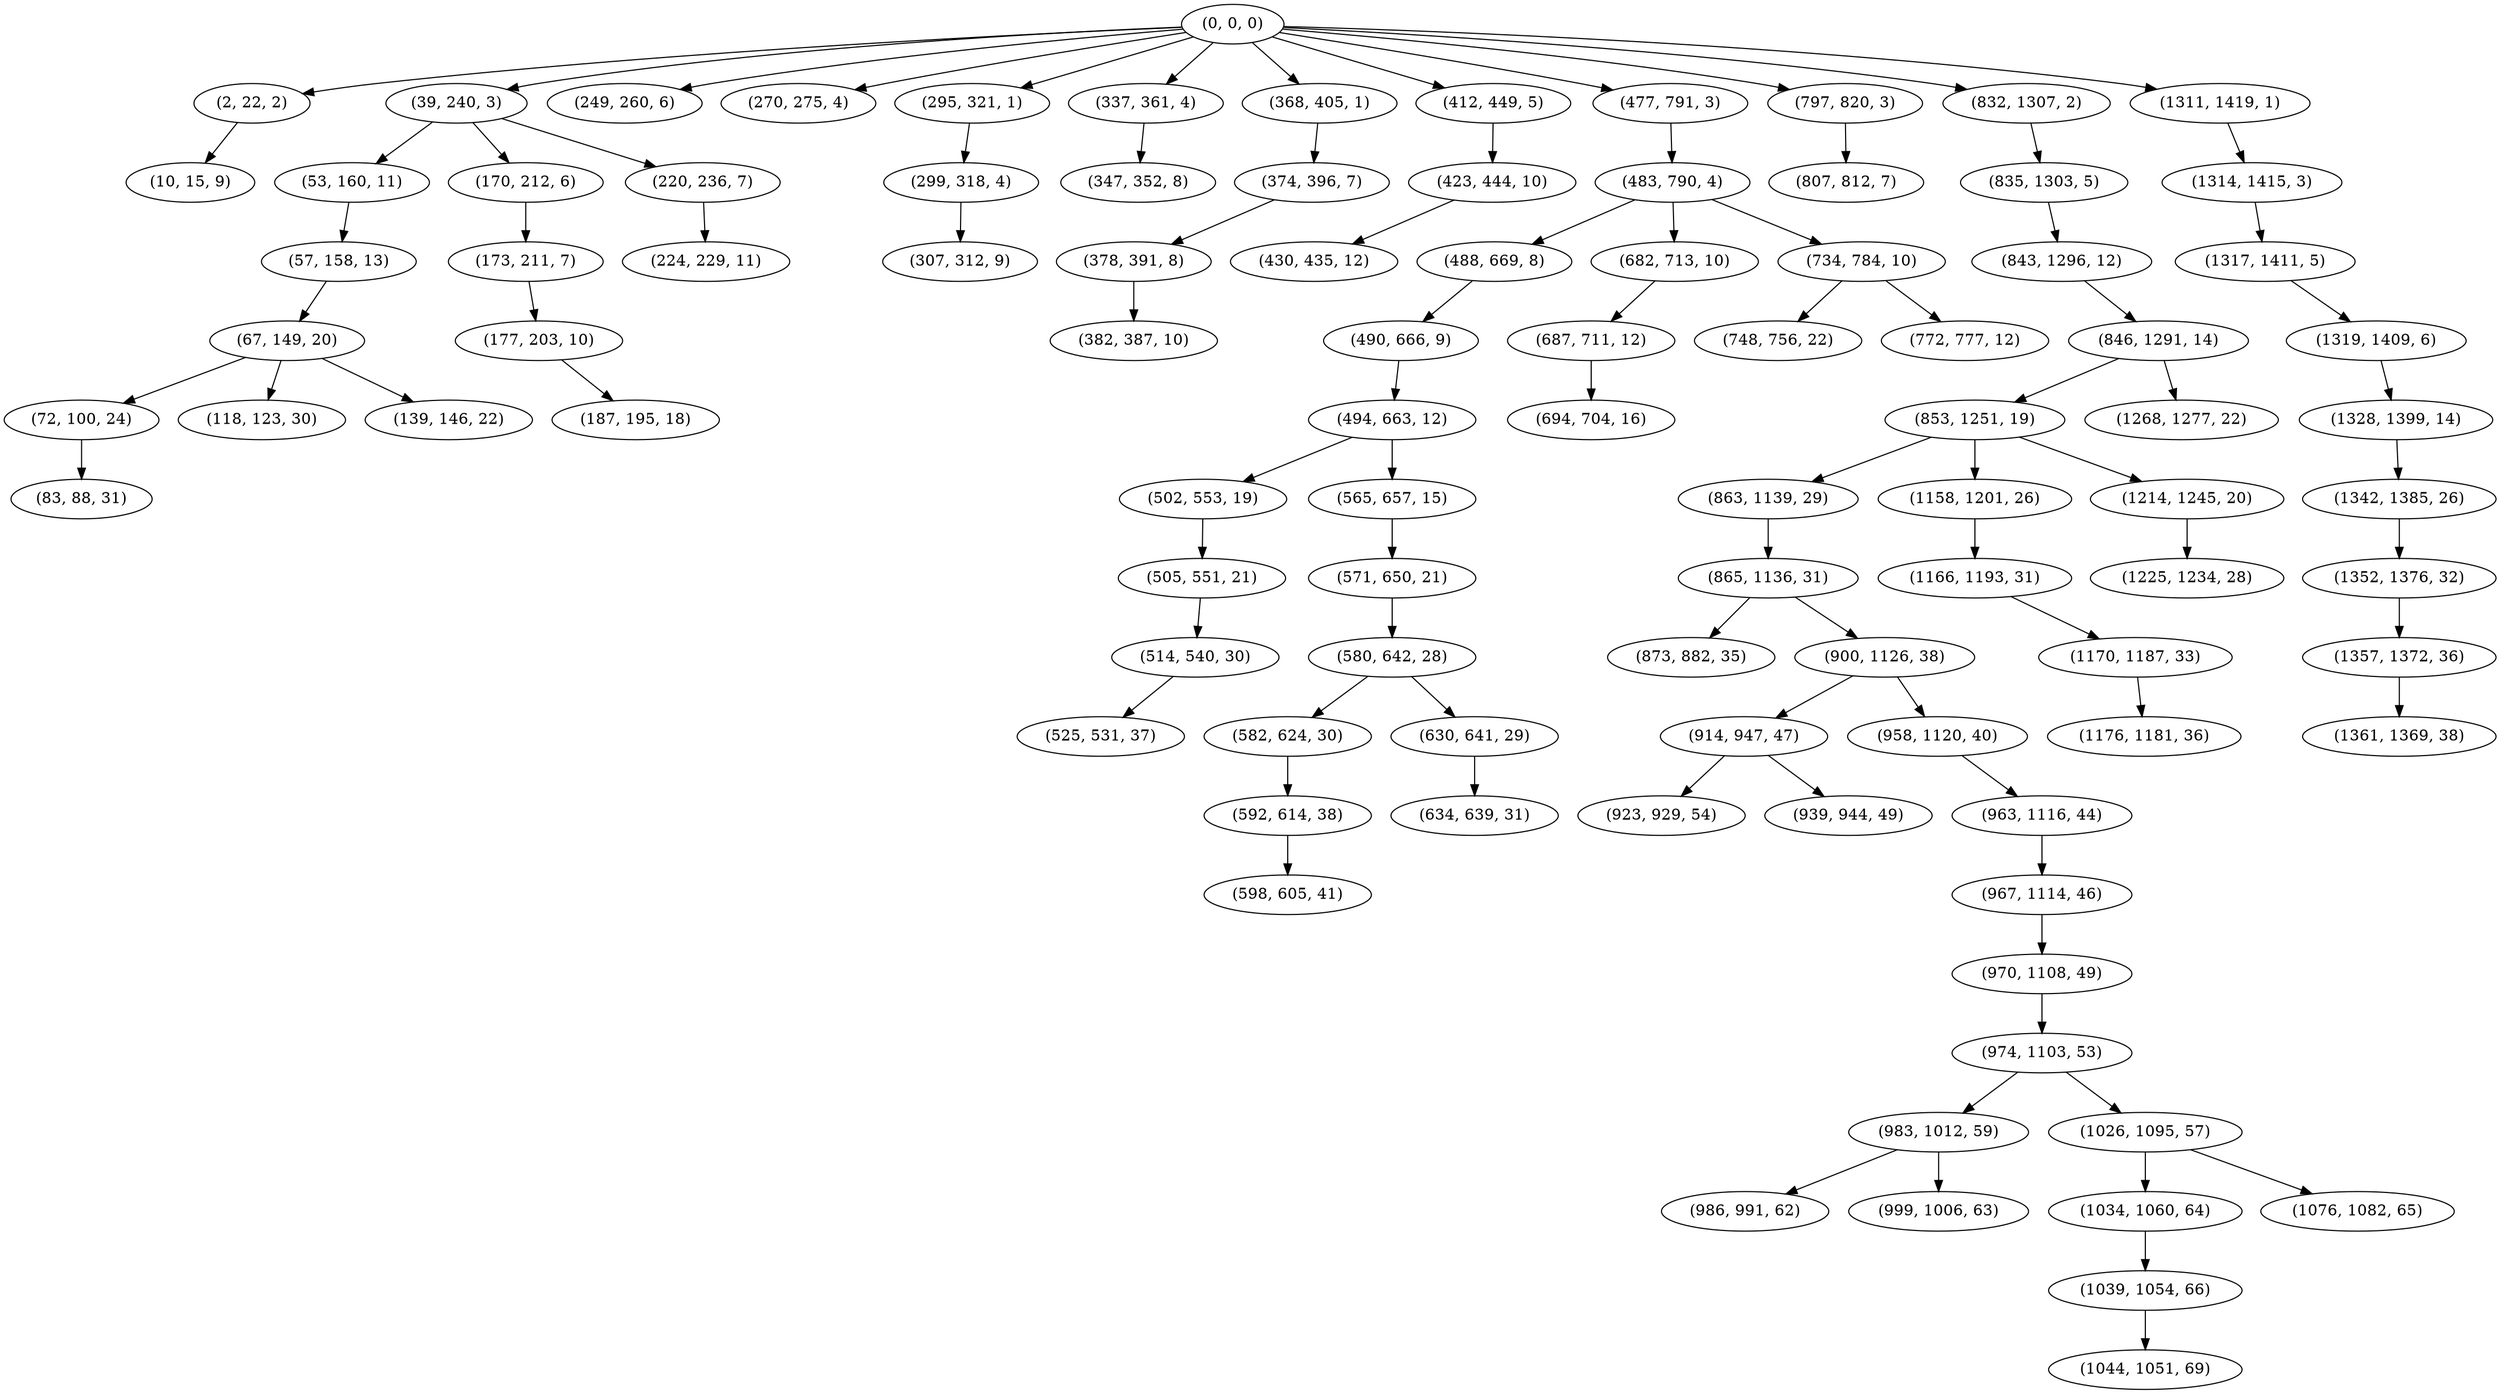 digraph tree {
    "(0, 0, 0)";
    "(2, 22, 2)";
    "(10, 15, 9)";
    "(39, 240, 3)";
    "(53, 160, 11)";
    "(57, 158, 13)";
    "(67, 149, 20)";
    "(72, 100, 24)";
    "(83, 88, 31)";
    "(118, 123, 30)";
    "(139, 146, 22)";
    "(170, 212, 6)";
    "(173, 211, 7)";
    "(177, 203, 10)";
    "(187, 195, 18)";
    "(220, 236, 7)";
    "(224, 229, 11)";
    "(249, 260, 6)";
    "(270, 275, 4)";
    "(295, 321, 1)";
    "(299, 318, 4)";
    "(307, 312, 9)";
    "(337, 361, 4)";
    "(347, 352, 8)";
    "(368, 405, 1)";
    "(374, 396, 7)";
    "(378, 391, 8)";
    "(382, 387, 10)";
    "(412, 449, 5)";
    "(423, 444, 10)";
    "(430, 435, 12)";
    "(477, 791, 3)";
    "(483, 790, 4)";
    "(488, 669, 8)";
    "(490, 666, 9)";
    "(494, 663, 12)";
    "(502, 553, 19)";
    "(505, 551, 21)";
    "(514, 540, 30)";
    "(525, 531, 37)";
    "(565, 657, 15)";
    "(571, 650, 21)";
    "(580, 642, 28)";
    "(582, 624, 30)";
    "(592, 614, 38)";
    "(598, 605, 41)";
    "(630, 641, 29)";
    "(634, 639, 31)";
    "(682, 713, 10)";
    "(687, 711, 12)";
    "(694, 704, 16)";
    "(734, 784, 10)";
    "(748, 756, 22)";
    "(772, 777, 12)";
    "(797, 820, 3)";
    "(807, 812, 7)";
    "(832, 1307, 2)";
    "(835, 1303, 5)";
    "(843, 1296, 12)";
    "(846, 1291, 14)";
    "(853, 1251, 19)";
    "(863, 1139, 29)";
    "(865, 1136, 31)";
    "(873, 882, 35)";
    "(900, 1126, 38)";
    "(914, 947, 47)";
    "(923, 929, 54)";
    "(939, 944, 49)";
    "(958, 1120, 40)";
    "(963, 1116, 44)";
    "(967, 1114, 46)";
    "(970, 1108, 49)";
    "(974, 1103, 53)";
    "(983, 1012, 59)";
    "(986, 991, 62)";
    "(999, 1006, 63)";
    "(1026, 1095, 57)";
    "(1034, 1060, 64)";
    "(1039, 1054, 66)";
    "(1044, 1051, 69)";
    "(1076, 1082, 65)";
    "(1158, 1201, 26)";
    "(1166, 1193, 31)";
    "(1170, 1187, 33)";
    "(1176, 1181, 36)";
    "(1214, 1245, 20)";
    "(1225, 1234, 28)";
    "(1268, 1277, 22)";
    "(1311, 1419, 1)";
    "(1314, 1415, 3)";
    "(1317, 1411, 5)";
    "(1319, 1409, 6)";
    "(1328, 1399, 14)";
    "(1342, 1385, 26)";
    "(1352, 1376, 32)";
    "(1357, 1372, 36)";
    "(1361, 1369, 38)";
    "(0, 0, 0)" -> "(2, 22, 2)";
    "(0, 0, 0)" -> "(39, 240, 3)";
    "(0, 0, 0)" -> "(249, 260, 6)";
    "(0, 0, 0)" -> "(270, 275, 4)";
    "(0, 0, 0)" -> "(295, 321, 1)";
    "(0, 0, 0)" -> "(337, 361, 4)";
    "(0, 0, 0)" -> "(368, 405, 1)";
    "(0, 0, 0)" -> "(412, 449, 5)";
    "(0, 0, 0)" -> "(477, 791, 3)";
    "(0, 0, 0)" -> "(797, 820, 3)";
    "(0, 0, 0)" -> "(832, 1307, 2)";
    "(0, 0, 0)" -> "(1311, 1419, 1)";
    "(2, 22, 2)" -> "(10, 15, 9)";
    "(39, 240, 3)" -> "(53, 160, 11)";
    "(39, 240, 3)" -> "(170, 212, 6)";
    "(39, 240, 3)" -> "(220, 236, 7)";
    "(53, 160, 11)" -> "(57, 158, 13)";
    "(57, 158, 13)" -> "(67, 149, 20)";
    "(67, 149, 20)" -> "(72, 100, 24)";
    "(67, 149, 20)" -> "(118, 123, 30)";
    "(67, 149, 20)" -> "(139, 146, 22)";
    "(72, 100, 24)" -> "(83, 88, 31)";
    "(170, 212, 6)" -> "(173, 211, 7)";
    "(173, 211, 7)" -> "(177, 203, 10)";
    "(177, 203, 10)" -> "(187, 195, 18)";
    "(220, 236, 7)" -> "(224, 229, 11)";
    "(295, 321, 1)" -> "(299, 318, 4)";
    "(299, 318, 4)" -> "(307, 312, 9)";
    "(337, 361, 4)" -> "(347, 352, 8)";
    "(368, 405, 1)" -> "(374, 396, 7)";
    "(374, 396, 7)" -> "(378, 391, 8)";
    "(378, 391, 8)" -> "(382, 387, 10)";
    "(412, 449, 5)" -> "(423, 444, 10)";
    "(423, 444, 10)" -> "(430, 435, 12)";
    "(477, 791, 3)" -> "(483, 790, 4)";
    "(483, 790, 4)" -> "(488, 669, 8)";
    "(483, 790, 4)" -> "(682, 713, 10)";
    "(483, 790, 4)" -> "(734, 784, 10)";
    "(488, 669, 8)" -> "(490, 666, 9)";
    "(490, 666, 9)" -> "(494, 663, 12)";
    "(494, 663, 12)" -> "(502, 553, 19)";
    "(494, 663, 12)" -> "(565, 657, 15)";
    "(502, 553, 19)" -> "(505, 551, 21)";
    "(505, 551, 21)" -> "(514, 540, 30)";
    "(514, 540, 30)" -> "(525, 531, 37)";
    "(565, 657, 15)" -> "(571, 650, 21)";
    "(571, 650, 21)" -> "(580, 642, 28)";
    "(580, 642, 28)" -> "(582, 624, 30)";
    "(580, 642, 28)" -> "(630, 641, 29)";
    "(582, 624, 30)" -> "(592, 614, 38)";
    "(592, 614, 38)" -> "(598, 605, 41)";
    "(630, 641, 29)" -> "(634, 639, 31)";
    "(682, 713, 10)" -> "(687, 711, 12)";
    "(687, 711, 12)" -> "(694, 704, 16)";
    "(734, 784, 10)" -> "(748, 756, 22)";
    "(734, 784, 10)" -> "(772, 777, 12)";
    "(797, 820, 3)" -> "(807, 812, 7)";
    "(832, 1307, 2)" -> "(835, 1303, 5)";
    "(835, 1303, 5)" -> "(843, 1296, 12)";
    "(843, 1296, 12)" -> "(846, 1291, 14)";
    "(846, 1291, 14)" -> "(853, 1251, 19)";
    "(846, 1291, 14)" -> "(1268, 1277, 22)";
    "(853, 1251, 19)" -> "(863, 1139, 29)";
    "(853, 1251, 19)" -> "(1158, 1201, 26)";
    "(853, 1251, 19)" -> "(1214, 1245, 20)";
    "(863, 1139, 29)" -> "(865, 1136, 31)";
    "(865, 1136, 31)" -> "(873, 882, 35)";
    "(865, 1136, 31)" -> "(900, 1126, 38)";
    "(900, 1126, 38)" -> "(914, 947, 47)";
    "(900, 1126, 38)" -> "(958, 1120, 40)";
    "(914, 947, 47)" -> "(923, 929, 54)";
    "(914, 947, 47)" -> "(939, 944, 49)";
    "(958, 1120, 40)" -> "(963, 1116, 44)";
    "(963, 1116, 44)" -> "(967, 1114, 46)";
    "(967, 1114, 46)" -> "(970, 1108, 49)";
    "(970, 1108, 49)" -> "(974, 1103, 53)";
    "(974, 1103, 53)" -> "(983, 1012, 59)";
    "(974, 1103, 53)" -> "(1026, 1095, 57)";
    "(983, 1012, 59)" -> "(986, 991, 62)";
    "(983, 1012, 59)" -> "(999, 1006, 63)";
    "(1026, 1095, 57)" -> "(1034, 1060, 64)";
    "(1026, 1095, 57)" -> "(1076, 1082, 65)";
    "(1034, 1060, 64)" -> "(1039, 1054, 66)";
    "(1039, 1054, 66)" -> "(1044, 1051, 69)";
    "(1158, 1201, 26)" -> "(1166, 1193, 31)";
    "(1166, 1193, 31)" -> "(1170, 1187, 33)";
    "(1170, 1187, 33)" -> "(1176, 1181, 36)";
    "(1214, 1245, 20)" -> "(1225, 1234, 28)";
    "(1311, 1419, 1)" -> "(1314, 1415, 3)";
    "(1314, 1415, 3)" -> "(1317, 1411, 5)";
    "(1317, 1411, 5)" -> "(1319, 1409, 6)";
    "(1319, 1409, 6)" -> "(1328, 1399, 14)";
    "(1328, 1399, 14)" -> "(1342, 1385, 26)";
    "(1342, 1385, 26)" -> "(1352, 1376, 32)";
    "(1352, 1376, 32)" -> "(1357, 1372, 36)";
    "(1357, 1372, 36)" -> "(1361, 1369, 38)";
}
